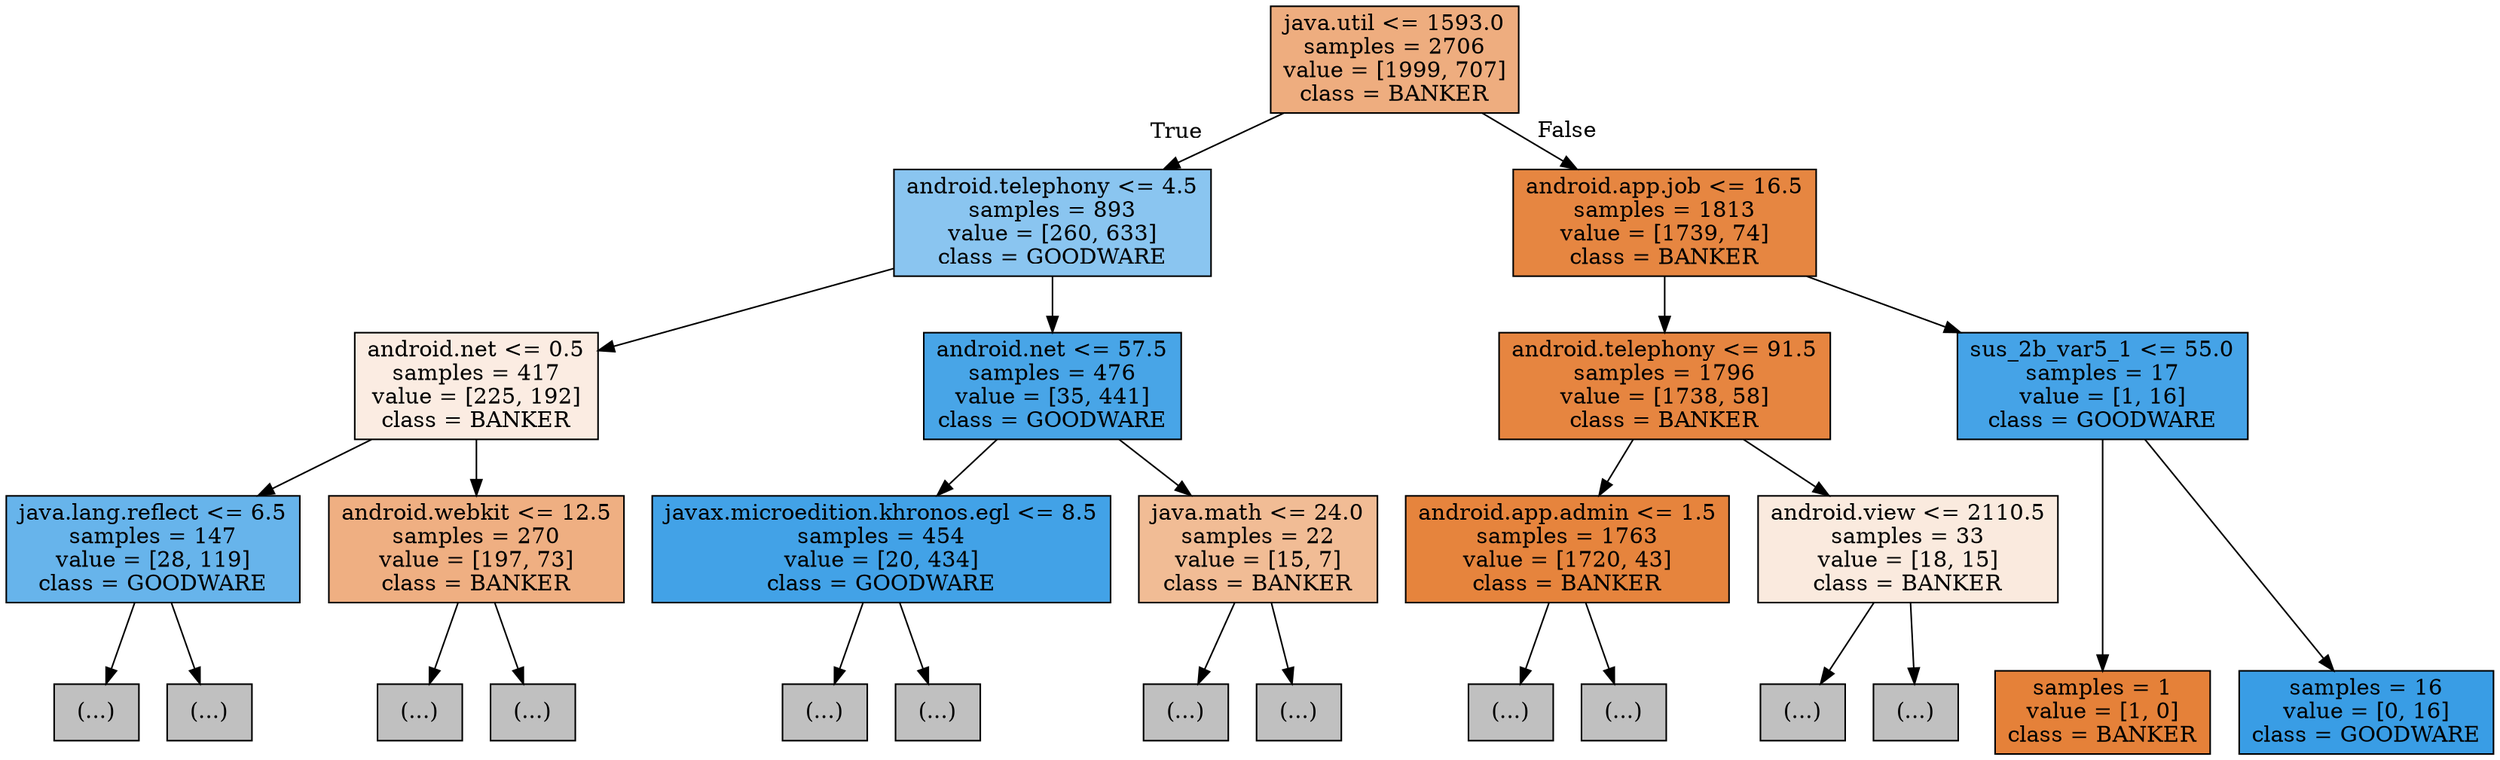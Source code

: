 digraph Tree {
node [shape=box, style="filled", color="black"] ;
graph [ranksep=equally, splines=polyline] ;
0 [label="java.util <= 1593.0\nsamples = 2706\nvalue = [1999, 707]\nclass = BANKER", fillcolor="#e58139a5"] ;
1 [label="android.telephony <= 4.5\nsamples = 893\nvalue = [260, 633]\nclass = GOODWARE", fillcolor="#399de596"] ;
0 -> 1 [labeldistance=2.5, labelangle=45, headlabel="True"] ;
2 [label="android.net <= 0.5\nsamples = 417\nvalue = [225, 192]\nclass = BANKER", fillcolor="#e5813925"] ;
1 -> 2 ;
3 [label="java.lang.reflect <= 6.5\nsamples = 147\nvalue = [28, 119]\nclass = GOODWARE", fillcolor="#399de5c3"] ;
2 -> 3 ;
4 [label="(...)", fillcolor="#C0C0C0"] ;
3 -> 4 ;
19 [label="(...)", fillcolor="#C0C0C0"] ;
3 -> 19 ;
26 [label="android.webkit <= 12.5\nsamples = 270\nvalue = [197, 73]\nclass = BANKER", fillcolor="#e58139a1"] ;
2 -> 26 ;
27 [label="(...)", fillcolor="#C0C0C0"] ;
26 -> 27 ;
90 [label="(...)", fillcolor="#C0C0C0"] ;
26 -> 90 ;
97 [label="android.net <= 57.5\nsamples = 476\nvalue = [35, 441]\nclass = GOODWARE", fillcolor="#399de5eb"] ;
1 -> 97 ;
98 [label="javax.microedition.khronos.egl <= 8.5\nsamples = 454\nvalue = [20, 434]\nclass = GOODWARE", fillcolor="#399de5f3"] ;
97 -> 98 ;
99 [label="(...)", fillcolor="#C0C0C0"] ;
98 -> 99 ;
120 [label="(...)", fillcolor="#C0C0C0"] ;
98 -> 120 ;
121 [label="java.math <= 24.0\nsamples = 22\nvalue = [15, 7]\nclass = BANKER", fillcolor="#e5813988"] ;
97 -> 121 ;
122 [label="(...)", fillcolor="#C0C0C0"] ;
121 -> 122 ;
123 [label="(...)", fillcolor="#C0C0C0"] ;
121 -> 123 ;
124 [label="android.app.job <= 16.5\nsamples = 1813\nvalue = [1739, 74]\nclass = BANKER", fillcolor="#e58139f4"] ;
0 -> 124 [labeldistance=2.5, labelangle=-45, headlabel="False"] ;
125 [label="android.telephony <= 91.5\nsamples = 1796\nvalue = [1738, 58]\nclass = BANKER", fillcolor="#e58139f6"] ;
124 -> 125 ;
126 [label="android.app.admin <= 1.5\nsamples = 1763\nvalue = [1720, 43]\nclass = BANKER", fillcolor="#e58139f9"] ;
125 -> 126 ;
127 [label="(...)", fillcolor="#C0C0C0"] ;
126 -> 127 ;
192 [label="(...)", fillcolor="#C0C0C0"] ;
126 -> 192 ;
199 [label="android.view <= 2110.5\nsamples = 33\nvalue = [18, 15]\nclass = BANKER", fillcolor="#e581392a"] ;
125 -> 199 ;
200 [label="(...)", fillcolor="#C0C0C0"] ;
199 -> 200 ;
201 [label="(...)", fillcolor="#C0C0C0"] ;
199 -> 201 ;
204 [label="sus_2b_var5_1 <= 55.0\nsamples = 17\nvalue = [1, 16]\nclass = GOODWARE", fillcolor="#399de5ef"] ;
124 -> 204 ;
205 [label="samples = 1\nvalue = [1, 0]\nclass = BANKER", fillcolor="#e58139ff"] ;
204 -> 205 ;
206 [label="samples = 16\nvalue = [0, 16]\nclass = GOODWARE", fillcolor="#399de5ff"] ;
204 -> 206 ;
{rank=same ; 0} ;
{rank=same ; 1; 124} ;
{rank=same ; 2; 97; 125; 204} ;
{rank=same ; 3; 26; 98; 121; 126; 199} ;
{rank=same ; 4; 19; 27; 90; 99; 120; 122; 123; 127; 192; 200; 201; 205; 206} ;
}